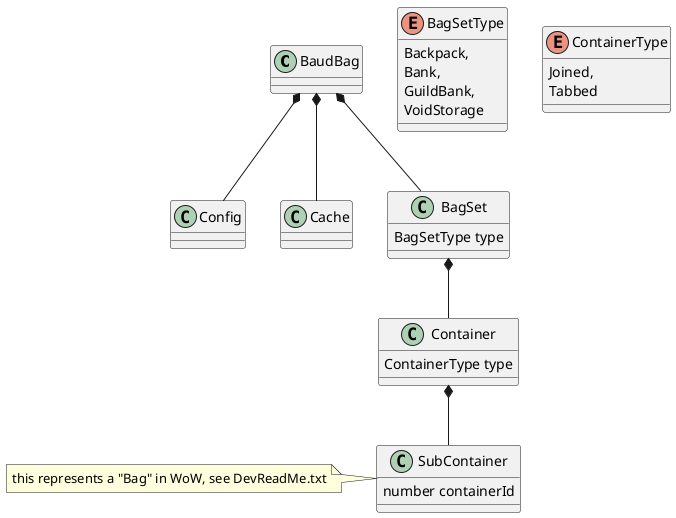@startuml
class BaudBag
class Config
class Cache

enum BagSetType {
    Backpack,
    Bank,
    GuildBank,
    VoidStorage
}

class BagSet {
    BagSetType type
}

enum ContainerType {
    Joined,
    Tabbed
}

class Container {
    ContainerType type
}
class SubContainer{
    number containerId
}

note left of SubContainer : this represents a "Bag" in WoW, see DevReadMe.txt

BaudBag *-- Config
BaudBag *-- Cache
BaudBag *-- BagSet

BagSet *-- Container
Container *-- SubContainer
@enduml